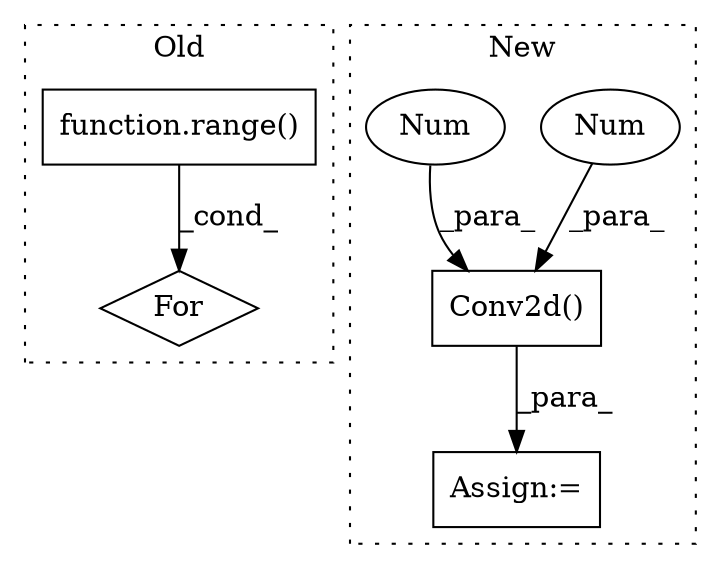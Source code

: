 digraph G {
subgraph cluster0 {
1 [label="function.range()" a="75" s="6277,6297" l="6,1" shape="box"];
3 [label="For" a="107" s="6268,6298" l="4,14" shape="diamond"];
label = "Old";
style="dotted";
}
subgraph cluster1 {
2 [label="Conv2d()" a="75" s="1938,1956" l="10,49" shape="box"];
4 [label="Assign:=" a="68" s="1016" l="3" shape="box"];
5 [label="Num" a="76" s="1953" l="3" shape="ellipse"];
6 [label="Num" a="76" s="1948" l="3" shape="ellipse"];
label = "New";
style="dotted";
}
1 -> 3 [label="_cond_"];
2 -> 4 [label="_para_"];
5 -> 2 [label="_para_"];
6 -> 2 [label="_para_"];
}